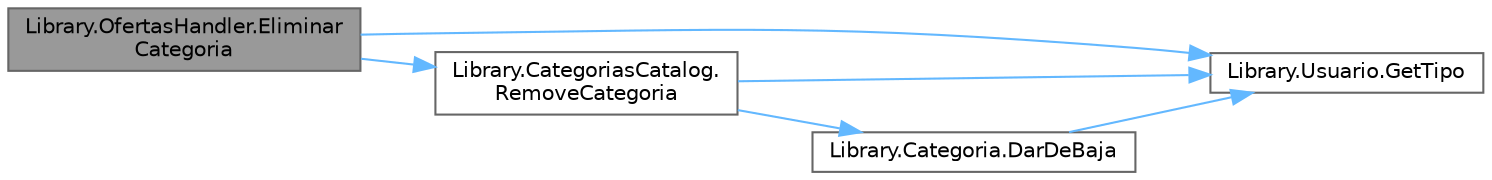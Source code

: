 digraph "Library.OfertasHandler.EliminarCategoria"
{
 // INTERACTIVE_SVG=YES
 // LATEX_PDF_SIZE
  bgcolor="transparent";
  edge [fontname=Helvetica,fontsize=10,labelfontname=Helvetica,labelfontsize=10];
  node [fontname=Helvetica,fontsize=10,shape=box,height=0.2,width=0.4];
  rankdir="LR";
  Node1 [label="Library.OfertasHandler.Eliminar\lCategoria",height=0.2,width=0.4,color="gray40", fillcolor="grey60", style="filled", fontcolor="black",tooltip="Método para eliminar una categoría"];
  Node1 -> Node2 [color="steelblue1",style="solid"];
  Node2 [label="Library.Usuario.GetTipo",height=0.2,width=0.4,color="grey40", fillcolor="white", style="filled",URL="$classLibrary_1_1Usuario.html#a33099664c3da6b61454db7c3343deceb",tooltip="Checkea que tipo de usuario es, puede ser Administrador, Trabajador o Empleador"];
  Node1 -> Node3 [color="steelblue1",style="solid"];
  Node3 [label="Library.CategoriasCatalog.\lRemoveCategoria",height=0.2,width=0.4,color="grey40", fillcolor="white", style="filled",URL="$classLibrary_1_1CategoriasCatalog.html#a3e0b35f2e1dbf53a7dddd9f46fd038b8",tooltip="Método para eliminar una categoría"];
  Node3 -> Node4 [color="steelblue1",style="solid"];
  Node4 [label="Library.Categoria.DarDeBaja",height=0.2,width=0.4,color="grey40", fillcolor="white", style="filled",URL="$classLibrary_1_1Categoria.html#ac49a20997f4a7ca69f06e9e7e5914e94",tooltip="Método para dar de baja la categoría"];
  Node4 -> Node2 [color="steelblue1",style="solid"];
  Node3 -> Node2 [color="steelblue1",style="solid"];
}
